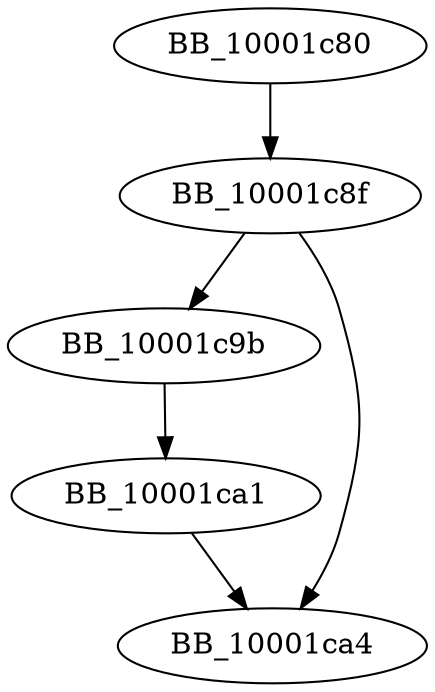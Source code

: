 DiGraph sub_10001C80{
BB_10001c80->BB_10001c8f
BB_10001c8f->BB_10001c9b
BB_10001c8f->BB_10001ca4
BB_10001c9b->BB_10001ca1
BB_10001ca1->BB_10001ca4
}
